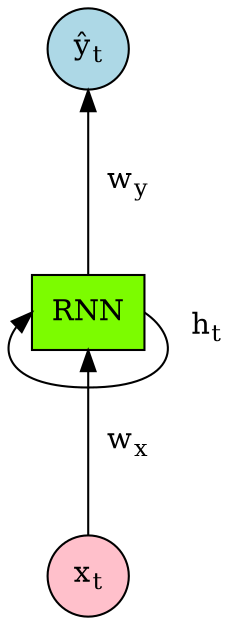 digraph recurrent {
    graph [dpi=300]
    rankdir="BT"
    input [label=<x<sub>t</sub>>, shape="circle", style="filled", fillcolor="pink"]
    output [label=<ŷ<sub>t</sub>>, shape="circle", style="filled", fillcolor="lightblue"]
    rnn [label="RNN", shape="rectangle", style="filled", fillcolor="lawngreen"]

    input -> rnn [minlen=2, label=<  w<sub>x</sub>>]
    rnn:e -> rnn:w [constraint="true", taillabel=<     h<sub>t</sub>>]
    rnn -> output [minlen=2, label=<  w<sub>y</sub>>]
}
